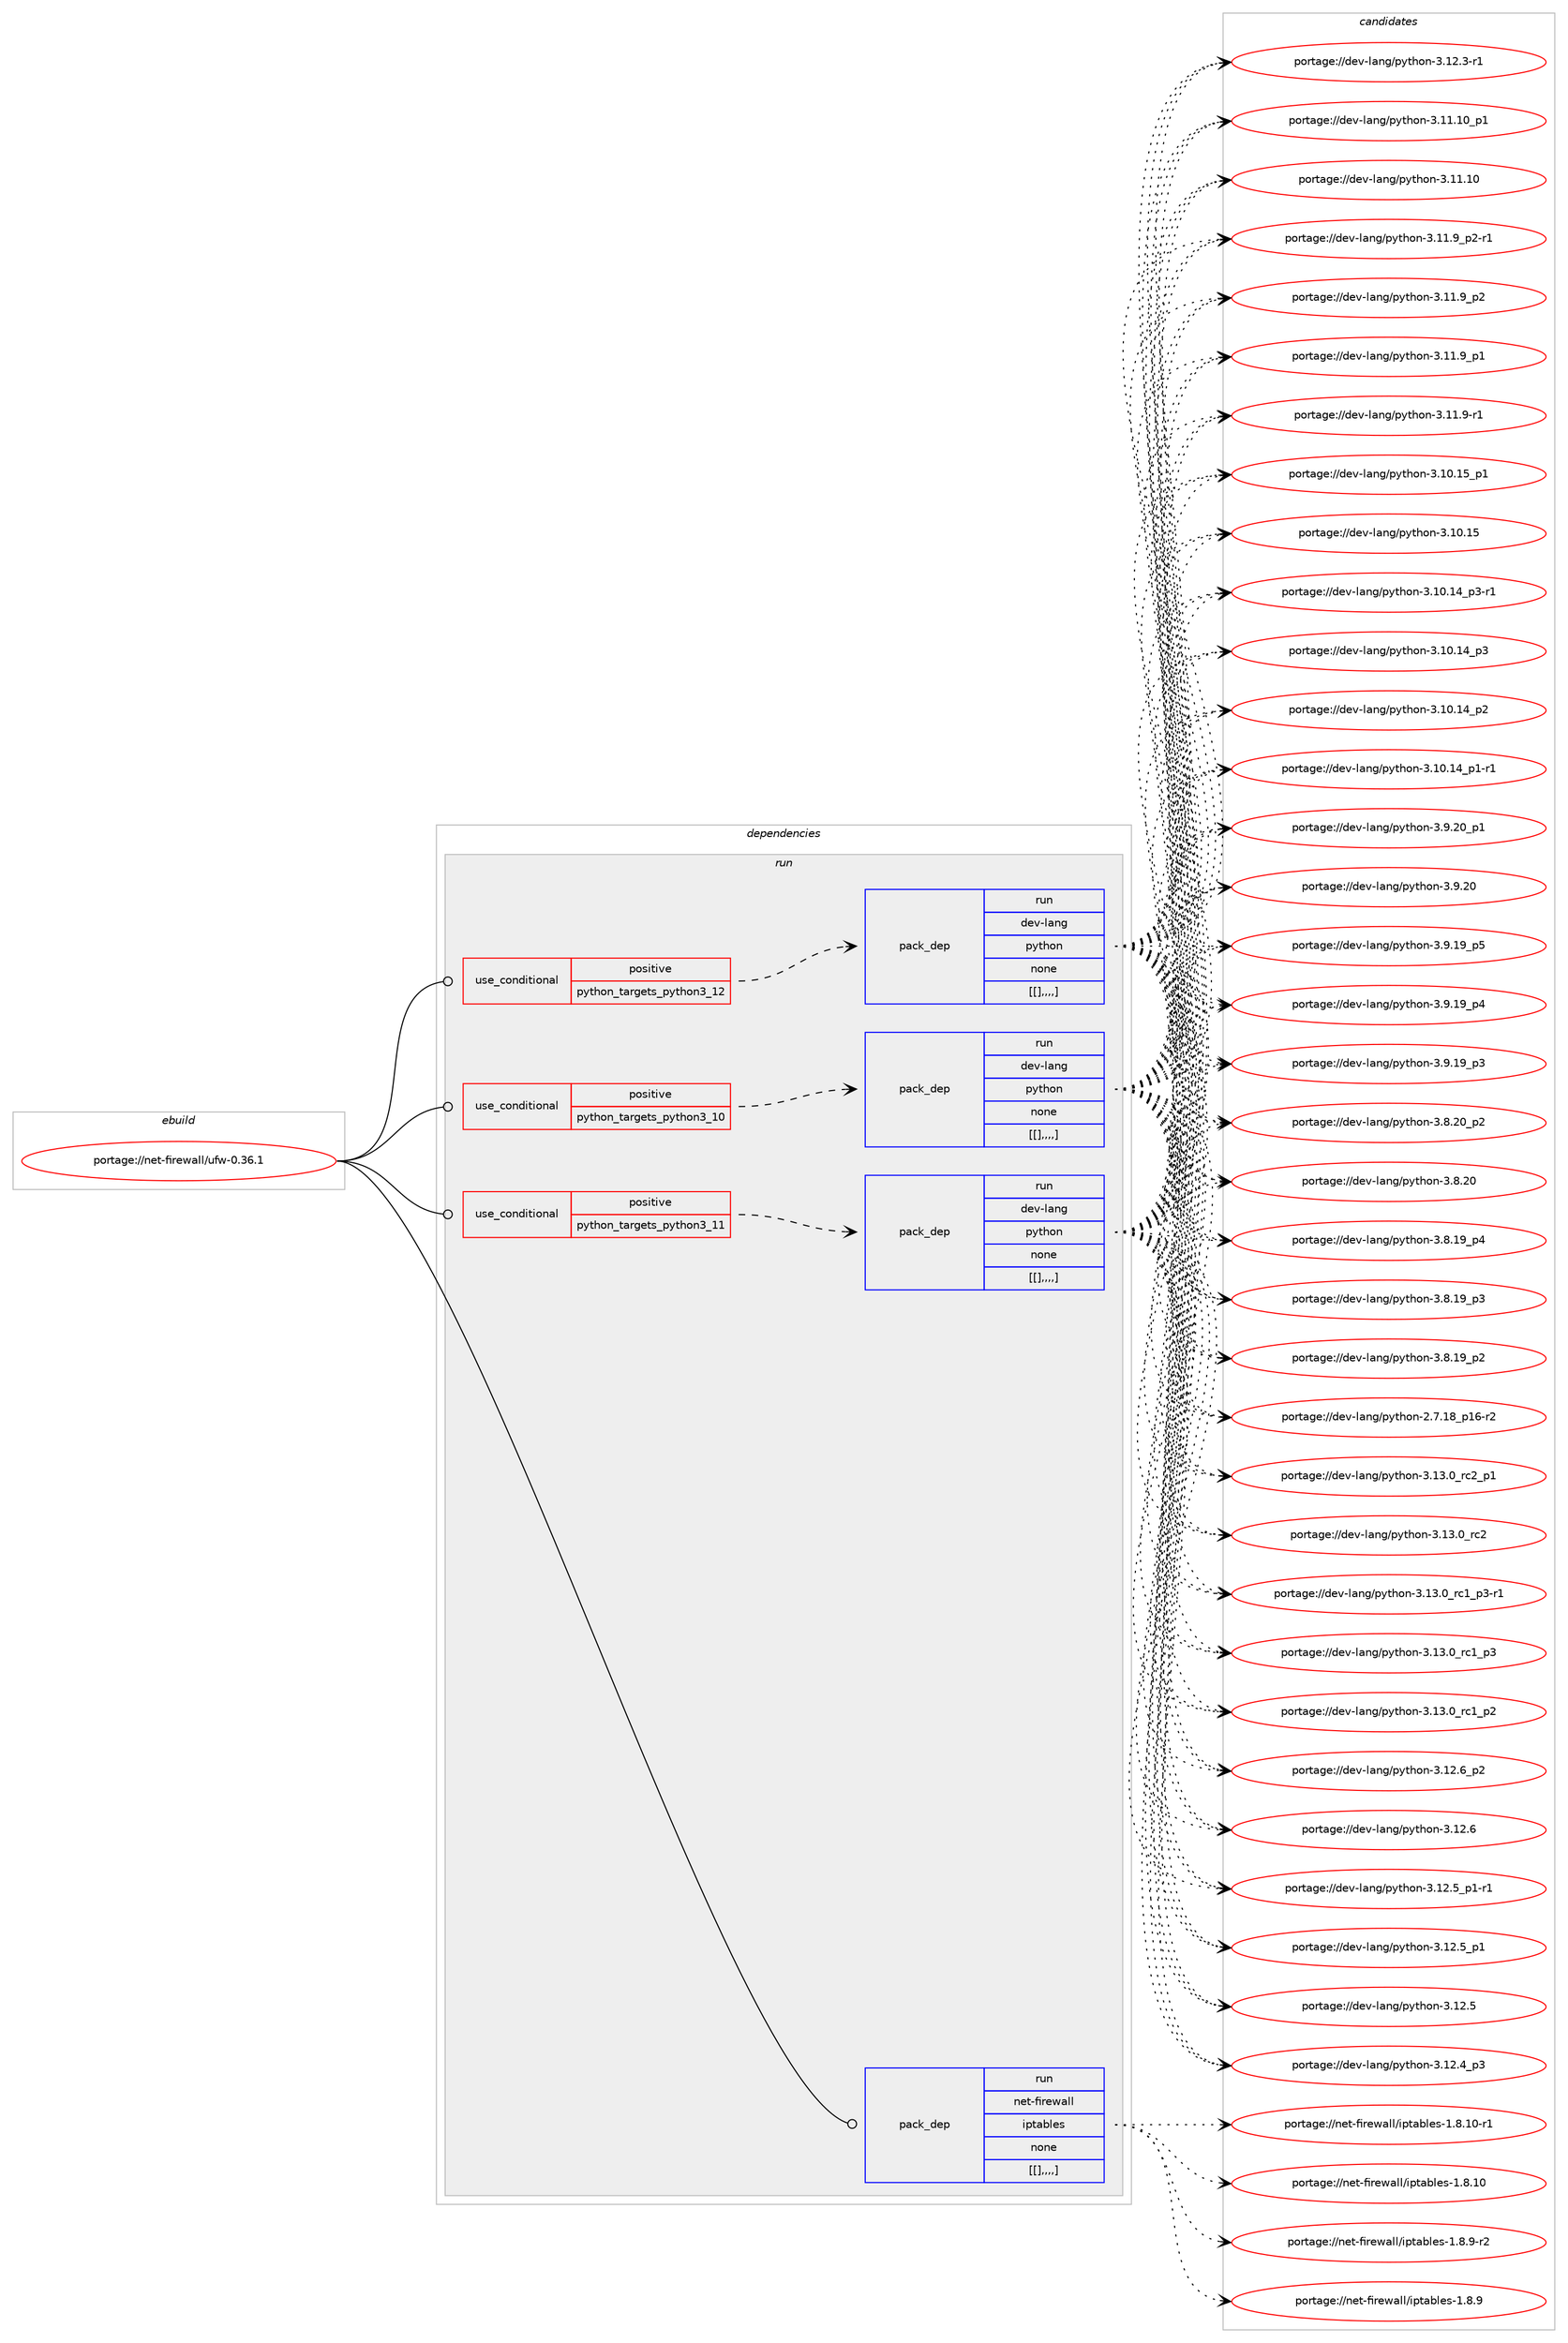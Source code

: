 digraph prolog {

# *************
# Graph options
# *************

newrank=true;
concentrate=true;
compound=true;
graph [rankdir=LR,fontname=Helvetica,fontsize=10,ranksep=1.5];#, ranksep=2.5, nodesep=0.2];
edge  [arrowhead=vee];
node  [fontname=Helvetica,fontsize=10];

# **********
# The ebuild
# **********

subgraph cluster_leftcol {
color=gray;
label=<<i>ebuild</i>>;
id [label="portage://net-firewall/ufw-0.36.1", color=red, width=4, href="../net-firewall/ufw-0.36.1.svg"];
}

# ****************
# The dependencies
# ****************

subgraph cluster_midcol {
color=gray;
label=<<i>dependencies</i>>;
subgraph cluster_compile {
fillcolor="#eeeeee";
style=filled;
label=<<i>compile</i>>;
}
subgraph cluster_compileandrun {
fillcolor="#eeeeee";
style=filled;
label=<<i>compile and run</i>>;
}
subgraph cluster_run {
fillcolor="#eeeeee";
style=filled;
label=<<i>run</i>>;
subgraph cond1174 {
dependency2827 [label=<<TABLE BORDER="0" CELLBORDER="1" CELLSPACING="0" CELLPADDING="4"><TR><TD ROWSPAN="3" CELLPADDING="10">use_conditional</TD></TR><TR><TD>positive</TD></TR><TR><TD>python_targets_python3_10</TD></TR></TABLE>>, shape=none, color=red];
subgraph pack1652 {
dependency2828 [label=<<TABLE BORDER="0" CELLBORDER="1" CELLSPACING="0" CELLPADDING="4" WIDTH="220"><TR><TD ROWSPAN="6" CELLPADDING="30">pack_dep</TD></TR><TR><TD WIDTH="110">run</TD></TR><TR><TD>dev-lang</TD></TR><TR><TD>python</TD></TR><TR><TD>none</TD></TR><TR><TD>[[],,,,]</TD></TR></TABLE>>, shape=none, color=blue];
}
dependency2827:e -> dependency2828:w [weight=20,style="dashed",arrowhead="vee"];
}
id:e -> dependency2827:w [weight=20,style="solid",arrowhead="odot"];
subgraph cond1175 {
dependency2829 [label=<<TABLE BORDER="0" CELLBORDER="1" CELLSPACING="0" CELLPADDING="4"><TR><TD ROWSPAN="3" CELLPADDING="10">use_conditional</TD></TR><TR><TD>positive</TD></TR><TR><TD>python_targets_python3_11</TD></TR></TABLE>>, shape=none, color=red];
subgraph pack1653 {
dependency2830 [label=<<TABLE BORDER="0" CELLBORDER="1" CELLSPACING="0" CELLPADDING="4" WIDTH="220"><TR><TD ROWSPAN="6" CELLPADDING="30">pack_dep</TD></TR><TR><TD WIDTH="110">run</TD></TR><TR><TD>dev-lang</TD></TR><TR><TD>python</TD></TR><TR><TD>none</TD></TR><TR><TD>[[],,,,]</TD></TR></TABLE>>, shape=none, color=blue];
}
dependency2829:e -> dependency2830:w [weight=20,style="dashed",arrowhead="vee"];
}
id:e -> dependency2829:w [weight=20,style="solid",arrowhead="odot"];
subgraph cond1176 {
dependency2831 [label=<<TABLE BORDER="0" CELLBORDER="1" CELLSPACING="0" CELLPADDING="4"><TR><TD ROWSPAN="3" CELLPADDING="10">use_conditional</TD></TR><TR><TD>positive</TD></TR><TR><TD>python_targets_python3_12</TD></TR></TABLE>>, shape=none, color=red];
subgraph pack1654 {
dependency2832 [label=<<TABLE BORDER="0" CELLBORDER="1" CELLSPACING="0" CELLPADDING="4" WIDTH="220"><TR><TD ROWSPAN="6" CELLPADDING="30">pack_dep</TD></TR><TR><TD WIDTH="110">run</TD></TR><TR><TD>dev-lang</TD></TR><TR><TD>python</TD></TR><TR><TD>none</TD></TR><TR><TD>[[],,,,]</TD></TR></TABLE>>, shape=none, color=blue];
}
dependency2831:e -> dependency2832:w [weight=20,style="dashed",arrowhead="vee"];
}
id:e -> dependency2831:w [weight=20,style="solid",arrowhead="odot"];
subgraph pack1655 {
dependency2833 [label=<<TABLE BORDER="0" CELLBORDER="1" CELLSPACING="0" CELLPADDING="4" WIDTH="220"><TR><TD ROWSPAN="6" CELLPADDING="30">pack_dep</TD></TR><TR><TD WIDTH="110">run</TD></TR><TR><TD>net-firewall</TD></TR><TR><TD>iptables</TD></TR><TR><TD>none</TD></TR><TR><TD>[[],,,,]</TD></TR></TABLE>>, shape=none, color=blue];
}
id:e -> dependency2833:w [weight=20,style="solid",arrowhead="odot"];
}
}

# **************
# The candidates
# **************

subgraph cluster_choices {
rank=same;
color=gray;
label=<<i>candidates</i>>;

subgraph choice1652 {
color=black;
nodesep=1;
choice100101118451089711010347112121116104111110455146495146489511499509511249 [label="portage://dev-lang/python-3.13.0_rc2_p1", color=red, width=4,href="../dev-lang/python-3.13.0_rc2_p1.svg"];
choice10010111845108971101034711212111610411111045514649514648951149950 [label="portage://dev-lang/python-3.13.0_rc2", color=red, width=4,href="../dev-lang/python-3.13.0_rc2.svg"];
choice1001011184510897110103471121211161041111104551464951464895114994995112514511449 [label="portage://dev-lang/python-3.13.0_rc1_p3-r1", color=red, width=4,href="../dev-lang/python-3.13.0_rc1_p3-r1.svg"];
choice100101118451089711010347112121116104111110455146495146489511499499511251 [label="portage://dev-lang/python-3.13.0_rc1_p3", color=red, width=4,href="../dev-lang/python-3.13.0_rc1_p3.svg"];
choice100101118451089711010347112121116104111110455146495146489511499499511250 [label="portage://dev-lang/python-3.13.0_rc1_p2", color=red, width=4,href="../dev-lang/python-3.13.0_rc1_p2.svg"];
choice100101118451089711010347112121116104111110455146495046549511250 [label="portage://dev-lang/python-3.12.6_p2", color=red, width=4,href="../dev-lang/python-3.12.6_p2.svg"];
choice10010111845108971101034711212111610411111045514649504654 [label="portage://dev-lang/python-3.12.6", color=red, width=4,href="../dev-lang/python-3.12.6.svg"];
choice1001011184510897110103471121211161041111104551464950465395112494511449 [label="portage://dev-lang/python-3.12.5_p1-r1", color=red, width=4,href="../dev-lang/python-3.12.5_p1-r1.svg"];
choice100101118451089711010347112121116104111110455146495046539511249 [label="portage://dev-lang/python-3.12.5_p1", color=red, width=4,href="../dev-lang/python-3.12.5_p1.svg"];
choice10010111845108971101034711212111610411111045514649504653 [label="portage://dev-lang/python-3.12.5", color=red, width=4,href="../dev-lang/python-3.12.5.svg"];
choice100101118451089711010347112121116104111110455146495046529511251 [label="portage://dev-lang/python-3.12.4_p3", color=red, width=4,href="../dev-lang/python-3.12.4_p3.svg"];
choice100101118451089711010347112121116104111110455146495046514511449 [label="portage://dev-lang/python-3.12.3-r1", color=red, width=4,href="../dev-lang/python-3.12.3-r1.svg"];
choice10010111845108971101034711212111610411111045514649494649489511249 [label="portage://dev-lang/python-3.11.10_p1", color=red, width=4,href="../dev-lang/python-3.11.10_p1.svg"];
choice1001011184510897110103471121211161041111104551464949464948 [label="portage://dev-lang/python-3.11.10", color=red, width=4,href="../dev-lang/python-3.11.10.svg"];
choice1001011184510897110103471121211161041111104551464949465795112504511449 [label="portage://dev-lang/python-3.11.9_p2-r1", color=red, width=4,href="../dev-lang/python-3.11.9_p2-r1.svg"];
choice100101118451089711010347112121116104111110455146494946579511250 [label="portage://dev-lang/python-3.11.9_p2", color=red, width=4,href="../dev-lang/python-3.11.9_p2.svg"];
choice100101118451089711010347112121116104111110455146494946579511249 [label="portage://dev-lang/python-3.11.9_p1", color=red, width=4,href="../dev-lang/python-3.11.9_p1.svg"];
choice100101118451089711010347112121116104111110455146494946574511449 [label="portage://dev-lang/python-3.11.9-r1", color=red, width=4,href="../dev-lang/python-3.11.9-r1.svg"];
choice10010111845108971101034711212111610411111045514649484649539511249 [label="portage://dev-lang/python-3.10.15_p1", color=red, width=4,href="../dev-lang/python-3.10.15_p1.svg"];
choice1001011184510897110103471121211161041111104551464948464953 [label="portage://dev-lang/python-3.10.15", color=red, width=4,href="../dev-lang/python-3.10.15.svg"];
choice100101118451089711010347112121116104111110455146494846495295112514511449 [label="portage://dev-lang/python-3.10.14_p3-r1", color=red, width=4,href="../dev-lang/python-3.10.14_p3-r1.svg"];
choice10010111845108971101034711212111610411111045514649484649529511251 [label="portage://dev-lang/python-3.10.14_p3", color=red, width=4,href="../dev-lang/python-3.10.14_p3.svg"];
choice10010111845108971101034711212111610411111045514649484649529511250 [label="portage://dev-lang/python-3.10.14_p2", color=red, width=4,href="../dev-lang/python-3.10.14_p2.svg"];
choice100101118451089711010347112121116104111110455146494846495295112494511449 [label="portage://dev-lang/python-3.10.14_p1-r1", color=red, width=4,href="../dev-lang/python-3.10.14_p1-r1.svg"];
choice100101118451089711010347112121116104111110455146574650489511249 [label="portage://dev-lang/python-3.9.20_p1", color=red, width=4,href="../dev-lang/python-3.9.20_p1.svg"];
choice10010111845108971101034711212111610411111045514657465048 [label="portage://dev-lang/python-3.9.20", color=red, width=4,href="../dev-lang/python-3.9.20.svg"];
choice100101118451089711010347112121116104111110455146574649579511253 [label="portage://dev-lang/python-3.9.19_p5", color=red, width=4,href="../dev-lang/python-3.9.19_p5.svg"];
choice100101118451089711010347112121116104111110455146574649579511252 [label="portage://dev-lang/python-3.9.19_p4", color=red, width=4,href="../dev-lang/python-3.9.19_p4.svg"];
choice100101118451089711010347112121116104111110455146574649579511251 [label="portage://dev-lang/python-3.9.19_p3", color=red, width=4,href="../dev-lang/python-3.9.19_p3.svg"];
choice100101118451089711010347112121116104111110455146564650489511250 [label="portage://dev-lang/python-3.8.20_p2", color=red, width=4,href="../dev-lang/python-3.8.20_p2.svg"];
choice10010111845108971101034711212111610411111045514656465048 [label="portage://dev-lang/python-3.8.20", color=red, width=4,href="../dev-lang/python-3.8.20.svg"];
choice100101118451089711010347112121116104111110455146564649579511252 [label="portage://dev-lang/python-3.8.19_p4", color=red, width=4,href="../dev-lang/python-3.8.19_p4.svg"];
choice100101118451089711010347112121116104111110455146564649579511251 [label="portage://dev-lang/python-3.8.19_p3", color=red, width=4,href="../dev-lang/python-3.8.19_p3.svg"];
choice100101118451089711010347112121116104111110455146564649579511250 [label="portage://dev-lang/python-3.8.19_p2", color=red, width=4,href="../dev-lang/python-3.8.19_p2.svg"];
choice100101118451089711010347112121116104111110455046554649569511249544511450 [label="portage://dev-lang/python-2.7.18_p16-r2", color=red, width=4,href="../dev-lang/python-2.7.18_p16-r2.svg"];
dependency2828:e -> choice100101118451089711010347112121116104111110455146495146489511499509511249:w [style=dotted,weight="100"];
dependency2828:e -> choice10010111845108971101034711212111610411111045514649514648951149950:w [style=dotted,weight="100"];
dependency2828:e -> choice1001011184510897110103471121211161041111104551464951464895114994995112514511449:w [style=dotted,weight="100"];
dependency2828:e -> choice100101118451089711010347112121116104111110455146495146489511499499511251:w [style=dotted,weight="100"];
dependency2828:e -> choice100101118451089711010347112121116104111110455146495146489511499499511250:w [style=dotted,weight="100"];
dependency2828:e -> choice100101118451089711010347112121116104111110455146495046549511250:w [style=dotted,weight="100"];
dependency2828:e -> choice10010111845108971101034711212111610411111045514649504654:w [style=dotted,weight="100"];
dependency2828:e -> choice1001011184510897110103471121211161041111104551464950465395112494511449:w [style=dotted,weight="100"];
dependency2828:e -> choice100101118451089711010347112121116104111110455146495046539511249:w [style=dotted,weight="100"];
dependency2828:e -> choice10010111845108971101034711212111610411111045514649504653:w [style=dotted,weight="100"];
dependency2828:e -> choice100101118451089711010347112121116104111110455146495046529511251:w [style=dotted,weight="100"];
dependency2828:e -> choice100101118451089711010347112121116104111110455146495046514511449:w [style=dotted,weight="100"];
dependency2828:e -> choice10010111845108971101034711212111610411111045514649494649489511249:w [style=dotted,weight="100"];
dependency2828:e -> choice1001011184510897110103471121211161041111104551464949464948:w [style=dotted,weight="100"];
dependency2828:e -> choice1001011184510897110103471121211161041111104551464949465795112504511449:w [style=dotted,weight="100"];
dependency2828:e -> choice100101118451089711010347112121116104111110455146494946579511250:w [style=dotted,weight="100"];
dependency2828:e -> choice100101118451089711010347112121116104111110455146494946579511249:w [style=dotted,weight="100"];
dependency2828:e -> choice100101118451089711010347112121116104111110455146494946574511449:w [style=dotted,weight="100"];
dependency2828:e -> choice10010111845108971101034711212111610411111045514649484649539511249:w [style=dotted,weight="100"];
dependency2828:e -> choice1001011184510897110103471121211161041111104551464948464953:w [style=dotted,weight="100"];
dependency2828:e -> choice100101118451089711010347112121116104111110455146494846495295112514511449:w [style=dotted,weight="100"];
dependency2828:e -> choice10010111845108971101034711212111610411111045514649484649529511251:w [style=dotted,weight="100"];
dependency2828:e -> choice10010111845108971101034711212111610411111045514649484649529511250:w [style=dotted,weight="100"];
dependency2828:e -> choice100101118451089711010347112121116104111110455146494846495295112494511449:w [style=dotted,weight="100"];
dependency2828:e -> choice100101118451089711010347112121116104111110455146574650489511249:w [style=dotted,weight="100"];
dependency2828:e -> choice10010111845108971101034711212111610411111045514657465048:w [style=dotted,weight="100"];
dependency2828:e -> choice100101118451089711010347112121116104111110455146574649579511253:w [style=dotted,weight="100"];
dependency2828:e -> choice100101118451089711010347112121116104111110455146574649579511252:w [style=dotted,weight="100"];
dependency2828:e -> choice100101118451089711010347112121116104111110455146574649579511251:w [style=dotted,weight="100"];
dependency2828:e -> choice100101118451089711010347112121116104111110455146564650489511250:w [style=dotted,weight="100"];
dependency2828:e -> choice10010111845108971101034711212111610411111045514656465048:w [style=dotted,weight="100"];
dependency2828:e -> choice100101118451089711010347112121116104111110455146564649579511252:w [style=dotted,weight="100"];
dependency2828:e -> choice100101118451089711010347112121116104111110455146564649579511251:w [style=dotted,weight="100"];
dependency2828:e -> choice100101118451089711010347112121116104111110455146564649579511250:w [style=dotted,weight="100"];
dependency2828:e -> choice100101118451089711010347112121116104111110455046554649569511249544511450:w [style=dotted,weight="100"];
}
subgraph choice1653 {
color=black;
nodesep=1;
choice100101118451089711010347112121116104111110455146495146489511499509511249 [label="portage://dev-lang/python-3.13.0_rc2_p1", color=red, width=4,href="../dev-lang/python-3.13.0_rc2_p1.svg"];
choice10010111845108971101034711212111610411111045514649514648951149950 [label="portage://dev-lang/python-3.13.0_rc2", color=red, width=4,href="../dev-lang/python-3.13.0_rc2.svg"];
choice1001011184510897110103471121211161041111104551464951464895114994995112514511449 [label="portage://dev-lang/python-3.13.0_rc1_p3-r1", color=red, width=4,href="../dev-lang/python-3.13.0_rc1_p3-r1.svg"];
choice100101118451089711010347112121116104111110455146495146489511499499511251 [label="portage://dev-lang/python-3.13.0_rc1_p3", color=red, width=4,href="../dev-lang/python-3.13.0_rc1_p3.svg"];
choice100101118451089711010347112121116104111110455146495146489511499499511250 [label="portage://dev-lang/python-3.13.0_rc1_p2", color=red, width=4,href="../dev-lang/python-3.13.0_rc1_p2.svg"];
choice100101118451089711010347112121116104111110455146495046549511250 [label="portage://dev-lang/python-3.12.6_p2", color=red, width=4,href="../dev-lang/python-3.12.6_p2.svg"];
choice10010111845108971101034711212111610411111045514649504654 [label="portage://dev-lang/python-3.12.6", color=red, width=4,href="../dev-lang/python-3.12.6.svg"];
choice1001011184510897110103471121211161041111104551464950465395112494511449 [label="portage://dev-lang/python-3.12.5_p1-r1", color=red, width=4,href="../dev-lang/python-3.12.5_p1-r1.svg"];
choice100101118451089711010347112121116104111110455146495046539511249 [label="portage://dev-lang/python-3.12.5_p1", color=red, width=4,href="../dev-lang/python-3.12.5_p1.svg"];
choice10010111845108971101034711212111610411111045514649504653 [label="portage://dev-lang/python-3.12.5", color=red, width=4,href="../dev-lang/python-3.12.5.svg"];
choice100101118451089711010347112121116104111110455146495046529511251 [label="portage://dev-lang/python-3.12.4_p3", color=red, width=4,href="../dev-lang/python-3.12.4_p3.svg"];
choice100101118451089711010347112121116104111110455146495046514511449 [label="portage://dev-lang/python-3.12.3-r1", color=red, width=4,href="../dev-lang/python-3.12.3-r1.svg"];
choice10010111845108971101034711212111610411111045514649494649489511249 [label="portage://dev-lang/python-3.11.10_p1", color=red, width=4,href="../dev-lang/python-3.11.10_p1.svg"];
choice1001011184510897110103471121211161041111104551464949464948 [label="portage://dev-lang/python-3.11.10", color=red, width=4,href="../dev-lang/python-3.11.10.svg"];
choice1001011184510897110103471121211161041111104551464949465795112504511449 [label="portage://dev-lang/python-3.11.9_p2-r1", color=red, width=4,href="../dev-lang/python-3.11.9_p2-r1.svg"];
choice100101118451089711010347112121116104111110455146494946579511250 [label="portage://dev-lang/python-3.11.9_p2", color=red, width=4,href="../dev-lang/python-3.11.9_p2.svg"];
choice100101118451089711010347112121116104111110455146494946579511249 [label="portage://dev-lang/python-3.11.9_p1", color=red, width=4,href="../dev-lang/python-3.11.9_p1.svg"];
choice100101118451089711010347112121116104111110455146494946574511449 [label="portage://dev-lang/python-3.11.9-r1", color=red, width=4,href="../dev-lang/python-3.11.9-r1.svg"];
choice10010111845108971101034711212111610411111045514649484649539511249 [label="portage://dev-lang/python-3.10.15_p1", color=red, width=4,href="../dev-lang/python-3.10.15_p1.svg"];
choice1001011184510897110103471121211161041111104551464948464953 [label="portage://dev-lang/python-3.10.15", color=red, width=4,href="../dev-lang/python-3.10.15.svg"];
choice100101118451089711010347112121116104111110455146494846495295112514511449 [label="portage://dev-lang/python-3.10.14_p3-r1", color=red, width=4,href="../dev-lang/python-3.10.14_p3-r1.svg"];
choice10010111845108971101034711212111610411111045514649484649529511251 [label="portage://dev-lang/python-3.10.14_p3", color=red, width=4,href="../dev-lang/python-3.10.14_p3.svg"];
choice10010111845108971101034711212111610411111045514649484649529511250 [label="portage://dev-lang/python-3.10.14_p2", color=red, width=4,href="../dev-lang/python-3.10.14_p2.svg"];
choice100101118451089711010347112121116104111110455146494846495295112494511449 [label="portage://dev-lang/python-3.10.14_p1-r1", color=red, width=4,href="../dev-lang/python-3.10.14_p1-r1.svg"];
choice100101118451089711010347112121116104111110455146574650489511249 [label="portage://dev-lang/python-3.9.20_p1", color=red, width=4,href="../dev-lang/python-3.9.20_p1.svg"];
choice10010111845108971101034711212111610411111045514657465048 [label="portage://dev-lang/python-3.9.20", color=red, width=4,href="../dev-lang/python-3.9.20.svg"];
choice100101118451089711010347112121116104111110455146574649579511253 [label="portage://dev-lang/python-3.9.19_p5", color=red, width=4,href="../dev-lang/python-3.9.19_p5.svg"];
choice100101118451089711010347112121116104111110455146574649579511252 [label="portage://dev-lang/python-3.9.19_p4", color=red, width=4,href="../dev-lang/python-3.9.19_p4.svg"];
choice100101118451089711010347112121116104111110455146574649579511251 [label="portage://dev-lang/python-3.9.19_p3", color=red, width=4,href="../dev-lang/python-3.9.19_p3.svg"];
choice100101118451089711010347112121116104111110455146564650489511250 [label="portage://dev-lang/python-3.8.20_p2", color=red, width=4,href="../dev-lang/python-3.8.20_p2.svg"];
choice10010111845108971101034711212111610411111045514656465048 [label="portage://dev-lang/python-3.8.20", color=red, width=4,href="../dev-lang/python-3.8.20.svg"];
choice100101118451089711010347112121116104111110455146564649579511252 [label="portage://dev-lang/python-3.8.19_p4", color=red, width=4,href="../dev-lang/python-3.8.19_p4.svg"];
choice100101118451089711010347112121116104111110455146564649579511251 [label="portage://dev-lang/python-3.8.19_p3", color=red, width=4,href="../dev-lang/python-3.8.19_p3.svg"];
choice100101118451089711010347112121116104111110455146564649579511250 [label="portage://dev-lang/python-3.8.19_p2", color=red, width=4,href="../dev-lang/python-3.8.19_p2.svg"];
choice100101118451089711010347112121116104111110455046554649569511249544511450 [label="portage://dev-lang/python-2.7.18_p16-r2", color=red, width=4,href="../dev-lang/python-2.7.18_p16-r2.svg"];
dependency2830:e -> choice100101118451089711010347112121116104111110455146495146489511499509511249:w [style=dotted,weight="100"];
dependency2830:e -> choice10010111845108971101034711212111610411111045514649514648951149950:w [style=dotted,weight="100"];
dependency2830:e -> choice1001011184510897110103471121211161041111104551464951464895114994995112514511449:w [style=dotted,weight="100"];
dependency2830:e -> choice100101118451089711010347112121116104111110455146495146489511499499511251:w [style=dotted,weight="100"];
dependency2830:e -> choice100101118451089711010347112121116104111110455146495146489511499499511250:w [style=dotted,weight="100"];
dependency2830:e -> choice100101118451089711010347112121116104111110455146495046549511250:w [style=dotted,weight="100"];
dependency2830:e -> choice10010111845108971101034711212111610411111045514649504654:w [style=dotted,weight="100"];
dependency2830:e -> choice1001011184510897110103471121211161041111104551464950465395112494511449:w [style=dotted,weight="100"];
dependency2830:e -> choice100101118451089711010347112121116104111110455146495046539511249:w [style=dotted,weight="100"];
dependency2830:e -> choice10010111845108971101034711212111610411111045514649504653:w [style=dotted,weight="100"];
dependency2830:e -> choice100101118451089711010347112121116104111110455146495046529511251:w [style=dotted,weight="100"];
dependency2830:e -> choice100101118451089711010347112121116104111110455146495046514511449:w [style=dotted,weight="100"];
dependency2830:e -> choice10010111845108971101034711212111610411111045514649494649489511249:w [style=dotted,weight="100"];
dependency2830:e -> choice1001011184510897110103471121211161041111104551464949464948:w [style=dotted,weight="100"];
dependency2830:e -> choice1001011184510897110103471121211161041111104551464949465795112504511449:w [style=dotted,weight="100"];
dependency2830:e -> choice100101118451089711010347112121116104111110455146494946579511250:w [style=dotted,weight="100"];
dependency2830:e -> choice100101118451089711010347112121116104111110455146494946579511249:w [style=dotted,weight="100"];
dependency2830:e -> choice100101118451089711010347112121116104111110455146494946574511449:w [style=dotted,weight="100"];
dependency2830:e -> choice10010111845108971101034711212111610411111045514649484649539511249:w [style=dotted,weight="100"];
dependency2830:e -> choice1001011184510897110103471121211161041111104551464948464953:w [style=dotted,weight="100"];
dependency2830:e -> choice100101118451089711010347112121116104111110455146494846495295112514511449:w [style=dotted,weight="100"];
dependency2830:e -> choice10010111845108971101034711212111610411111045514649484649529511251:w [style=dotted,weight="100"];
dependency2830:e -> choice10010111845108971101034711212111610411111045514649484649529511250:w [style=dotted,weight="100"];
dependency2830:e -> choice100101118451089711010347112121116104111110455146494846495295112494511449:w [style=dotted,weight="100"];
dependency2830:e -> choice100101118451089711010347112121116104111110455146574650489511249:w [style=dotted,weight="100"];
dependency2830:e -> choice10010111845108971101034711212111610411111045514657465048:w [style=dotted,weight="100"];
dependency2830:e -> choice100101118451089711010347112121116104111110455146574649579511253:w [style=dotted,weight="100"];
dependency2830:e -> choice100101118451089711010347112121116104111110455146574649579511252:w [style=dotted,weight="100"];
dependency2830:e -> choice100101118451089711010347112121116104111110455146574649579511251:w [style=dotted,weight="100"];
dependency2830:e -> choice100101118451089711010347112121116104111110455146564650489511250:w [style=dotted,weight="100"];
dependency2830:e -> choice10010111845108971101034711212111610411111045514656465048:w [style=dotted,weight="100"];
dependency2830:e -> choice100101118451089711010347112121116104111110455146564649579511252:w [style=dotted,weight="100"];
dependency2830:e -> choice100101118451089711010347112121116104111110455146564649579511251:w [style=dotted,weight="100"];
dependency2830:e -> choice100101118451089711010347112121116104111110455146564649579511250:w [style=dotted,weight="100"];
dependency2830:e -> choice100101118451089711010347112121116104111110455046554649569511249544511450:w [style=dotted,weight="100"];
}
subgraph choice1654 {
color=black;
nodesep=1;
choice100101118451089711010347112121116104111110455146495146489511499509511249 [label="portage://dev-lang/python-3.13.0_rc2_p1", color=red, width=4,href="../dev-lang/python-3.13.0_rc2_p1.svg"];
choice10010111845108971101034711212111610411111045514649514648951149950 [label="portage://dev-lang/python-3.13.0_rc2", color=red, width=4,href="../dev-lang/python-3.13.0_rc2.svg"];
choice1001011184510897110103471121211161041111104551464951464895114994995112514511449 [label="portage://dev-lang/python-3.13.0_rc1_p3-r1", color=red, width=4,href="../dev-lang/python-3.13.0_rc1_p3-r1.svg"];
choice100101118451089711010347112121116104111110455146495146489511499499511251 [label="portage://dev-lang/python-3.13.0_rc1_p3", color=red, width=4,href="../dev-lang/python-3.13.0_rc1_p3.svg"];
choice100101118451089711010347112121116104111110455146495146489511499499511250 [label="portage://dev-lang/python-3.13.0_rc1_p2", color=red, width=4,href="../dev-lang/python-3.13.0_rc1_p2.svg"];
choice100101118451089711010347112121116104111110455146495046549511250 [label="portage://dev-lang/python-3.12.6_p2", color=red, width=4,href="../dev-lang/python-3.12.6_p2.svg"];
choice10010111845108971101034711212111610411111045514649504654 [label="portage://dev-lang/python-3.12.6", color=red, width=4,href="../dev-lang/python-3.12.6.svg"];
choice1001011184510897110103471121211161041111104551464950465395112494511449 [label="portage://dev-lang/python-3.12.5_p1-r1", color=red, width=4,href="../dev-lang/python-3.12.5_p1-r1.svg"];
choice100101118451089711010347112121116104111110455146495046539511249 [label="portage://dev-lang/python-3.12.5_p1", color=red, width=4,href="../dev-lang/python-3.12.5_p1.svg"];
choice10010111845108971101034711212111610411111045514649504653 [label="portage://dev-lang/python-3.12.5", color=red, width=4,href="../dev-lang/python-3.12.5.svg"];
choice100101118451089711010347112121116104111110455146495046529511251 [label="portage://dev-lang/python-3.12.4_p3", color=red, width=4,href="../dev-lang/python-3.12.4_p3.svg"];
choice100101118451089711010347112121116104111110455146495046514511449 [label="portage://dev-lang/python-3.12.3-r1", color=red, width=4,href="../dev-lang/python-3.12.3-r1.svg"];
choice10010111845108971101034711212111610411111045514649494649489511249 [label="portage://dev-lang/python-3.11.10_p1", color=red, width=4,href="../dev-lang/python-3.11.10_p1.svg"];
choice1001011184510897110103471121211161041111104551464949464948 [label="portage://dev-lang/python-3.11.10", color=red, width=4,href="../dev-lang/python-3.11.10.svg"];
choice1001011184510897110103471121211161041111104551464949465795112504511449 [label="portage://dev-lang/python-3.11.9_p2-r1", color=red, width=4,href="../dev-lang/python-3.11.9_p2-r1.svg"];
choice100101118451089711010347112121116104111110455146494946579511250 [label="portage://dev-lang/python-3.11.9_p2", color=red, width=4,href="../dev-lang/python-3.11.9_p2.svg"];
choice100101118451089711010347112121116104111110455146494946579511249 [label="portage://dev-lang/python-3.11.9_p1", color=red, width=4,href="../dev-lang/python-3.11.9_p1.svg"];
choice100101118451089711010347112121116104111110455146494946574511449 [label="portage://dev-lang/python-3.11.9-r1", color=red, width=4,href="../dev-lang/python-3.11.9-r1.svg"];
choice10010111845108971101034711212111610411111045514649484649539511249 [label="portage://dev-lang/python-3.10.15_p1", color=red, width=4,href="../dev-lang/python-3.10.15_p1.svg"];
choice1001011184510897110103471121211161041111104551464948464953 [label="portage://dev-lang/python-3.10.15", color=red, width=4,href="../dev-lang/python-3.10.15.svg"];
choice100101118451089711010347112121116104111110455146494846495295112514511449 [label="portage://dev-lang/python-3.10.14_p3-r1", color=red, width=4,href="../dev-lang/python-3.10.14_p3-r1.svg"];
choice10010111845108971101034711212111610411111045514649484649529511251 [label="portage://dev-lang/python-3.10.14_p3", color=red, width=4,href="../dev-lang/python-3.10.14_p3.svg"];
choice10010111845108971101034711212111610411111045514649484649529511250 [label="portage://dev-lang/python-3.10.14_p2", color=red, width=4,href="../dev-lang/python-3.10.14_p2.svg"];
choice100101118451089711010347112121116104111110455146494846495295112494511449 [label="portage://dev-lang/python-3.10.14_p1-r1", color=red, width=4,href="../dev-lang/python-3.10.14_p1-r1.svg"];
choice100101118451089711010347112121116104111110455146574650489511249 [label="portage://dev-lang/python-3.9.20_p1", color=red, width=4,href="../dev-lang/python-3.9.20_p1.svg"];
choice10010111845108971101034711212111610411111045514657465048 [label="portage://dev-lang/python-3.9.20", color=red, width=4,href="../dev-lang/python-3.9.20.svg"];
choice100101118451089711010347112121116104111110455146574649579511253 [label="portage://dev-lang/python-3.9.19_p5", color=red, width=4,href="../dev-lang/python-3.9.19_p5.svg"];
choice100101118451089711010347112121116104111110455146574649579511252 [label="portage://dev-lang/python-3.9.19_p4", color=red, width=4,href="../dev-lang/python-3.9.19_p4.svg"];
choice100101118451089711010347112121116104111110455146574649579511251 [label="portage://dev-lang/python-3.9.19_p3", color=red, width=4,href="../dev-lang/python-3.9.19_p3.svg"];
choice100101118451089711010347112121116104111110455146564650489511250 [label="portage://dev-lang/python-3.8.20_p2", color=red, width=4,href="../dev-lang/python-3.8.20_p2.svg"];
choice10010111845108971101034711212111610411111045514656465048 [label="portage://dev-lang/python-3.8.20", color=red, width=4,href="../dev-lang/python-3.8.20.svg"];
choice100101118451089711010347112121116104111110455146564649579511252 [label="portage://dev-lang/python-3.8.19_p4", color=red, width=4,href="../dev-lang/python-3.8.19_p4.svg"];
choice100101118451089711010347112121116104111110455146564649579511251 [label="portage://dev-lang/python-3.8.19_p3", color=red, width=4,href="../dev-lang/python-3.8.19_p3.svg"];
choice100101118451089711010347112121116104111110455146564649579511250 [label="portage://dev-lang/python-3.8.19_p2", color=red, width=4,href="../dev-lang/python-3.8.19_p2.svg"];
choice100101118451089711010347112121116104111110455046554649569511249544511450 [label="portage://dev-lang/python-2.7.18_p16-r2", color=red, width=4,href="../dev-lang/python-2.7.18_p16-r2.svg"];
dependency2832:e -> choice100101118451089711010347112121116104111110455146495146489511499509511249:w [style=dotted,weight="100"];
dependency2832:e -> choice10010111845108971101034711212111610411111045514649514648951149950:w [style=dotted,weight="100"];
dependency2832:e -> choice1001011184510897110103471121211161041111104551464951464895114994995112514511449:w [style=dotted,weight="100"];
dependency2832:e -> choice100101118451089711010347112121116104111110455146495146489511499499511251:w [style=dotted,weight="100"];
dependency2832:e -> choice100101118451089711010347112121116104111110455146495146489511499499511250:w [style=dotted,weight="100"];
dependency2832:e -> choice100101118451089711010347112121116104111110455146495046549511250:w [style=dotted,weight="100"];
dependency2832:e -> choice10010111845108971101034711212111610411111045514649504654:w [style=dotted,weight="100"];
dependency2832:e -> choice1001011184510897110103471121211161041111104551464950465395112494511449:w [style=dotted,weight="100"];
dependency2832:e -> choice100101118451089711010347112121116104111110455146495046539511249:w [style=dotted,weight="100"];
dependency2832:e -> choice10010111845108971101034711212111610411111045514649504653:w [style=dotted,weight="100"];
dependency2832:e -> choice100101118451089711010347112121116104111110455146495046529511251:w [style=dotted,weight="100"];
dependency2832:e -> choice100101118451089711010347112121116104111110455146495046514511449:w [style=dotted,weight="100"];
dependency2832:e -> choice10010111845108971101034711212111610411111045514649494649489511249:w [style=dotted,weight="100"];
dependency2832:e -> choice1001011184510897110103471121211161041111104551464949464948:w [style=dotted,weight="100"];
dependency2832:e -> choice1001011184510897110103471121211161041111104551464949465795112504511449:w [style=dotted,weight="100"];
dependency2832:e -> choice100101118451089711010347112121116104111110455146494946579511250:w [style=dotted,weight="100"];
dependency2832:e -> choice100101118451089711010347112121116104111110455146494946579511249:w [style=dotted,weight="100"];
dependency2832:e -> choice100101118451089711010347112121116104111110455146494946574511449:w [style=dotted,weight="100"];
dependency2832:e -> choice10010111845108971101034711212111610411111045514649484649539511249:w [style=dotted,weight="100"];
dependency2832:e -> choice1001011184510897110103471121211161041111104551464948464953:w [style=dotted,weight="100"];
dependency2832:e -> choice100101118451089711010347112121116104111110455146494846495295112514511449:w [style=dotted,weight="100"];
dependency2832:e -> choice10010111845108971101034711212111610411111045514649484649529511251:w [style=dotted,weight="100"];
dependency2832:e -> choice10010111845108971101034711212111610411111045514649484649529511250:w [style=dotted,weight="100"];
dependency2832:e -> choice100101118451089711010347112121116104111110455146494846495295112494511449:w [style=dotted,weight="100"];
dependency2832:e -> choice100101118451089711010347112121116104111110455146574650489511249:w [style=dotted,weight="100"];
dependency2832:e -> choice10010111845108971101034711212111610411111045514657465048:w [style=dotted,weight="100"];
dependency2832:e -> choice100101118451089711010347112121116104111110455146574649579511253:w [style=dotted,weight="100"];
dependency2832:e -> choice100101118451089711010347112121116104111110455146574649579511252:w [style=dotted,weight="100"];
dependency2832:e -> choice100101118451089711010347112121116104111110455146574649579511251:w [style=dotted,weight="100"];
dependency2832:e -> choice100101118451089711010347112121116104111110455146564650489511250:w [style=dotted,weight="100"];
dependency2832:e -> choice10010111845108971101034711212111610411111045514656465048:w [style=dotted,weight="100"];
dependency2832:e -> choice100101118451089711010347112121116104111110455146564649579511252:w [style=dotted,weight="100"];
dependency2832:e -> choice100101118451089711010347112121116104111110455146564649579511251:w [style=dotted,weight="100"];
dependency2832:e -> choice100101118451089711010347112121116104111110455146564649579511250:w [style=dotted,weight="100"];
dependency2832:e -> choice100101118451089711010347112121116104111110455046554649569511249544511450:w [style=dotted,weight="100"];
}
subgraph choice1655 {
color=black;
nodesep=1;
choice1101011164510210511410111997108108471051121169798108101115454946564649484511449 [label="portage://net-firewall/iptables-1.8.10-r1", color=red, width=4,href="../net-firewall/iptables-1.8.10-r1.svg"];
choice110101116451021051141011199710810847105112116979810810111545494656464948 [label="portage://net-firewall/iptables-1.8.10", color=red, width=4,href="../net-firewall/iptables-1.8.10.svg"];
choice11010111645102105114101119971081084710511211697981081011154549465646574511450 [label="portage://net-firewall/iptables-1.8.9-r2", color=red, width=4,href="../net-firewall/iptables-1.8.9-r2.svg"];
choice1101011164510210511410111997108108471051121169798108101115454946564657 [label="portage://net-firewall/iptables-1.8.9", color=red, width=4,href="../net-firewall/iptables-1.8.9.svg"];
dependency2833:e -> choice1101011164510210511410111997108108471051121169798108101115454946564649484511449:w [style=dotted,weight="100"];
dependency2833:e -> choice110101116451021051141011199710810847105112116979810810111545494656464948:w [style=dotted,weight="100"];
dependency2833:e -> choice11010111645102105114101119971081084710511211697981081011154549465646574511450:w [style=dotted,weight="100"];
dependency2833:e -> choice1101011164510210511410111997108108471051121169798108101115454946564657:w [style=dotted,weight="100"];
}
}

}
